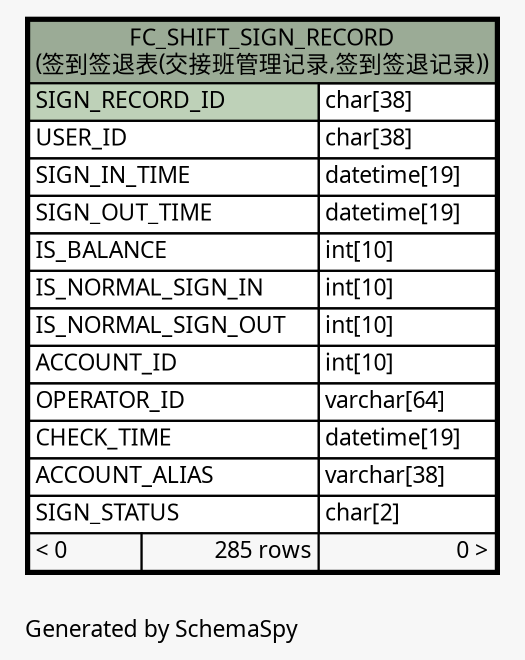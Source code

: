 // dot 2.26.0 on Linux 2.6.32-504.8.1.el6.x86_64
// SchemaSpy rev Unknown
digraph "oneDegreeRelationshipsDiagram" {
  graph [
    rankdir="RL"
    bgcolor="#f7f7f7"
    label="\nGenerated by SchemaSpy"
    labeljust="l"
    nodesep="0.18"
    ranksep="0.46"
    fontname="Microsoft YaHei"
    fontsize="11"
  ];
  node [
    fontname="Microsoft YaHei"
    fontsize="11"
    shape="plaintext"
  ];
  edge [
    arrowsize="0.8"
  ];
  "FC_SHIFT_SIGN_RECORD" [
    label=<
    <TABLE BORDER="2" CELLBORDER="1" CELLSPACING="0" BGCOLOR="#ffffff">
      <TR><TD COLSPAN="3" BGCOLOR="#9bab96" ALIGN="CENTER">FC_SHIFT_SIGN_RECORD<br/>(签到签退表(交接班管理记录,签到签退记录))</TD></TR>
      <TR><TD PORT="SIGN_RECORD_ID" COLSPAN="2" BGCOLOR="#bed1b8" ALIGN="LEFT">SIGN_RECORD_ID</TD><TD PORT="SIGN_RECORD_ID.type" ALIGN="LEFT">char[38]</TD></TR>
      <TR><TD PORT="USER_ID" COLSPAN="2" ALIGN="LEFT">USER_ID</TD><TD PORT="USER_ID.type" ALIGN="LEFT">char[38]</TD></TR>
      <TR><TD PORT="SIGN_IN_TIME" COLSPAN="2" ALIGN="LEFT">SIGN_IN_TIME</TD><TD PORT="SIGN_IN_TIME.type" ALIGN="LEFT">datetime[19]</TD></TR>
      <TR><TD PORT="SIGN_OUT_TIME" COLSPAN="2" ALIGN="LEFT">SIGN_OUT_TIME</TD><TD PORT="SIGN_OUT_TIME.type" ALIGN="LEFT">datetime[19]</TD></TR>
      <TR><TD PORT="IS_BALANCE" COLSPAN="2" ALIGN="LEFT">IS_BALANCE</TD><TD PORT="IS_BALANCE.type" ALIGN="LEFT">int[10]</TD></TR>
      <TR><TD PORT="IS_NORMAL_SIGN_IN" COLSPAN="2" ALIGN="LEFT">IS_NORMAL_SIGN_IN</TD><TD PORT="IS_NORMAL_SIGN_IN.type" ALIGN="LEFT">int[10]</TD></TR>
      <TR><TD PORT="IS_NORMAL_SIGN_OUT" COLSPAN="2" ALIGN="LEFT">IS_NORMAL_SIGN_OUT</TD><TD PORT="IS_NORMAL_SIGN_OUT.type" ALIGN="LEFT">int[10]</TD></TR>
      <TR><TD PORT="ACCOUNT_ID" COLSPAN="2" ALIGN="LEFT">ACCOUNT_ID</TD><TD PORT="ACCOUNT_ID.type" ALIGN="LEFT">int[10]</TD></TR>
      <TR><TD PORT="OPERATOR_ID" COLSPAN="2" ALIGN="LEFT">OPERATOR_ID</TD><TD PORT="OPERATOR_ID.type" ALIGN="LEFT">varchar[64]</TD></TR>
      <TR><TD PORT="CHECK_TIME" COLSPAN="2" ALIGN="LEFT">CHECK_TIME</TD><TD PORT="CHECK_TIME.type" ALIGN="LEFT">datetime[19]</TD></TR>
      <TR><TD PORT="ACCOUNT_ALIAS" COLSPAN="2" ALIGN="LEFT">ACCOUNT_ALIAS</TD><TD PORT="ACCOUNT_ALIAS.type" ALIGN="LEFT">varchar[38]</TD></TR>
      <TR><TD PORT="SIGN_STATUS" COLSPAN="2" ALIGN="LEFT">SIGN_STATUS</TD><TD PORT="SIGN_STATUS.type" ALIGN="LEFT">char[2]</TD></TR>
      <TR><TD ALIGN="LEFT" BGCOLOR="#f7f7f7">&lt; 0</TD><TD ALIGN="RIGHT" BGCOLOR="#f7f7f7">285 rows</TD><TD ALIGN="RIGHT" BGCOLOR="#f7f7f7">0 &gt;</TD></TR>
    </TABLE>>
    URL="FC_SHIFT_SIGN_RECORD.html"
    tooltip="FC_SHIFT_SIGN_RECORD"
  ];
}
